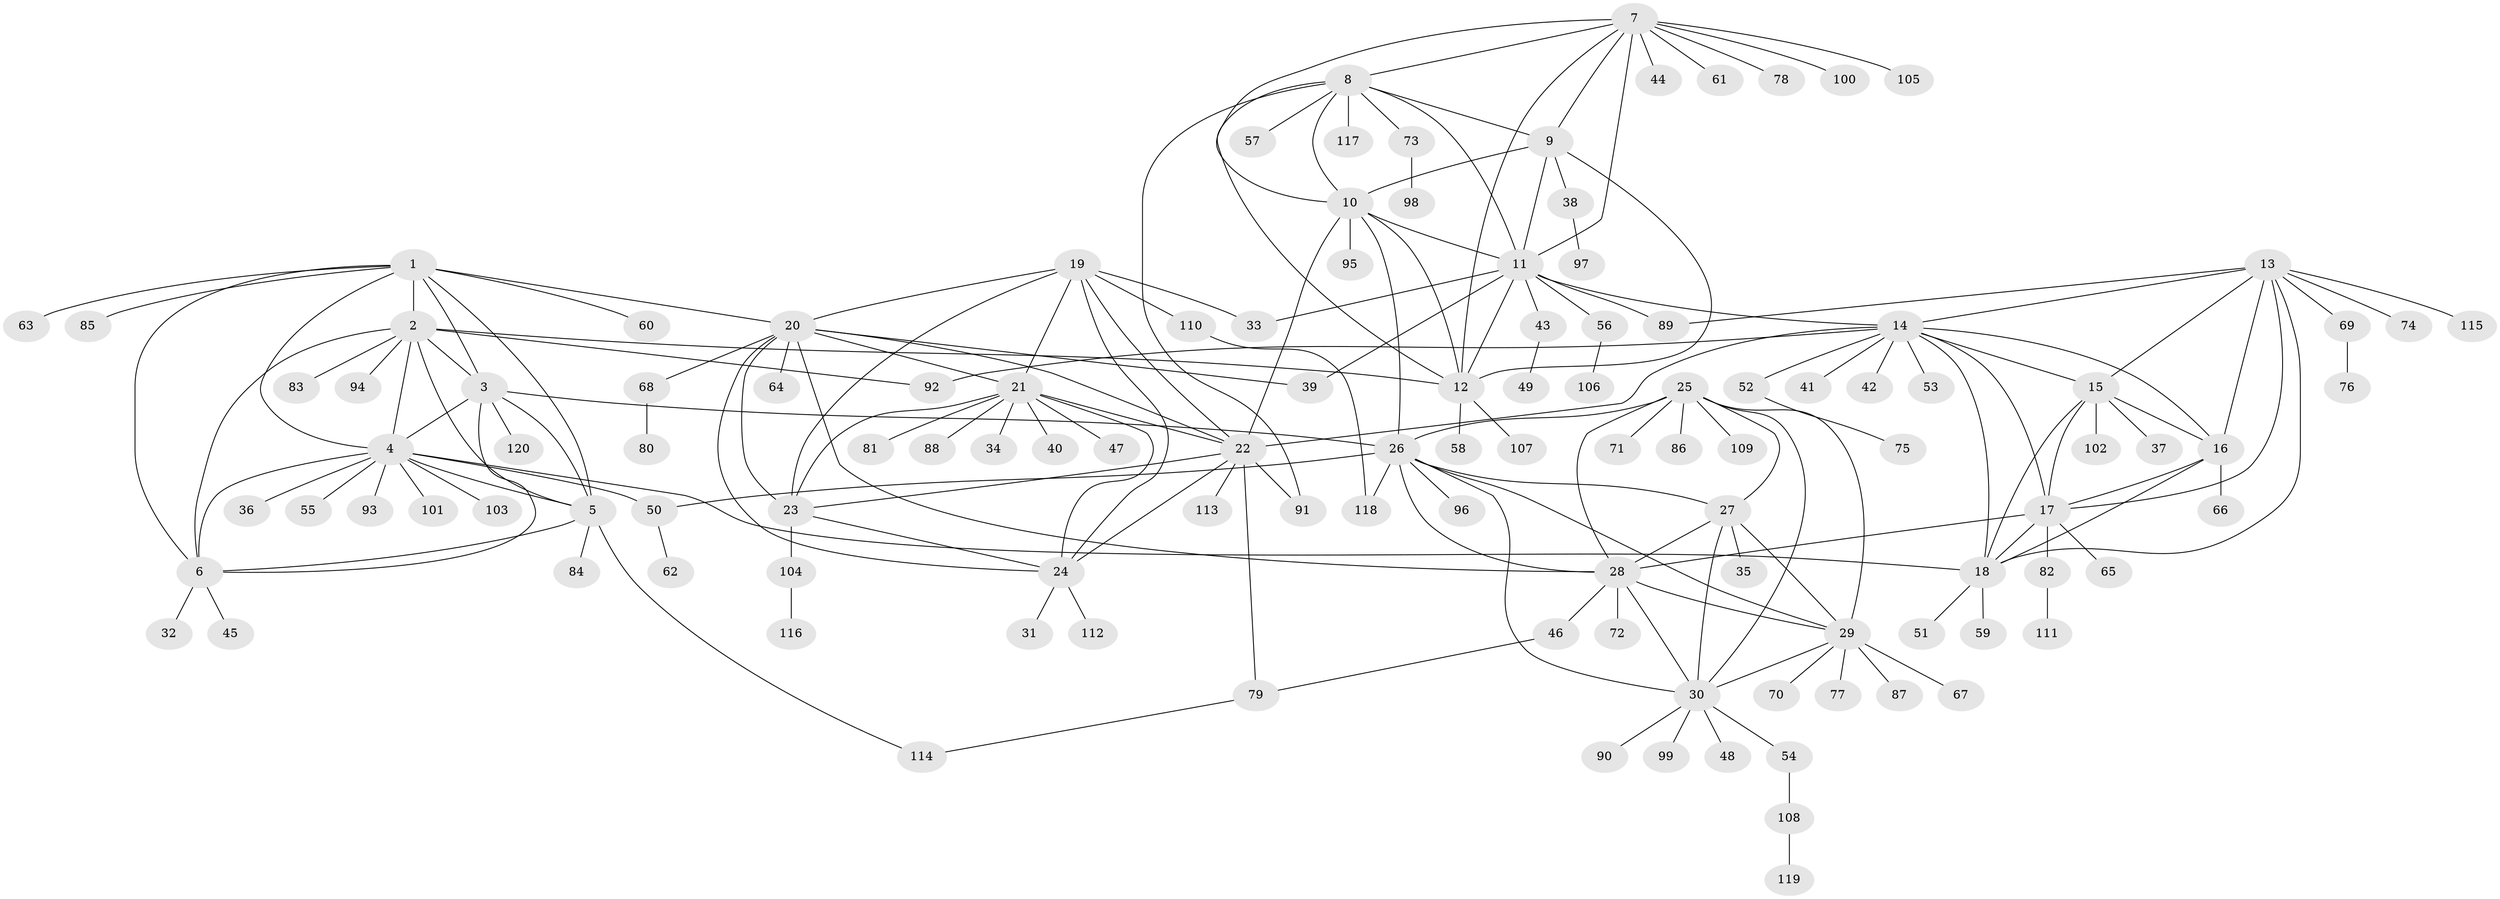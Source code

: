 // coarse degree distribution, {5: 0.03333333333333333, 4: 0.03333333333333333, 10: 0.03333333333333333, 1: 0.8, 9: 0.016666666666666666, 12: 0.03333333333333333, 2: 0.03333333333333333, 13: 0.016666666666666666}
// Generated by graph-tools (version 1.1) at 2025/57/03/04/25 21:57:14]
// undirected, 120 vertices, 184 edges
graph export_dot {
graph [start="1"]
  node [color=gray90,style=filled];
  1;
  2;
  3;
  4;
  5;
  6;
  7;
  8;
  9;
  10;
  11;
  12;
  13;
  14;
  15;
  16;
  17;
  18;
  19;
  20;
  21;
  22;
  23;
  24;
  25;
  26;
  27;
  28;
  29;
  30;
  31;
  32;
  33;
  34;
  35;
  36;
  37;
  38;
  39;
  40;
  41;
  42;
  43;
  44;
  45;
  46;
  47;
  48;
  49;
  50;
  51;
  52;
  53;
  54;
  55;
  56;
  57;
  58;
  59;
  60;
  61;
  62;
  63;
  64;
  65;
  66;
  67;
  68;
  69;
  70;
  71;
  72;
  73;
  74;
  75;
  76;
  77;
  78;
  79;
  80;
  81;
  82;
  83;
  84;
  85;
  86;
  87;
  88;
  89;
  90;
  91;
  92;
  93;
  94;
  95;
  96;
  97;
  98;
  99;
  100;
  101;
  102;
  103;
  104;
  105;
  106;
  107;
  108;
  109;
  110;
  111;
  112;
  113;
  114;
  115;
  116;
  117;
  118;
  119;
  120;
  1 -- 2;
  1 -- 3;
  1 -- 4;
  1 -- 5;
  1 -- 6;
  1 -- 20;
  1 -- 60;
  1 -- 63;
  1 -- 85;
  2 -- 3;
  2 -- 4;
  2 -- 5;
  2 -- 6;
  2 -- 12;
  2 -- 83;
  2 -- 92;
  2 -- 94;
  3 -- 4;
  3 -- 5;
  3 -- 6;
  3 -- 26;
  3 -- 120;
  4 -- 5;
  4 -- 6;
  4 -- 18;
  4 -- 36;
  4 -- 50;
  4 -- 55;
  4 -- 93;
  4 -- 101;
  4 -- 103;
  5 -- 6;
  5 -- 84;
  5 -- 114;
  6 -- 32;
  6 -- 45;
  7 -- 8;
  7 -- 9;
  7 -- 10;
  7 -- 11;
  7 -- 12;
  7 -- 44;
  7 -- 61;
  7 -- 78;
  7 -- 100;
  7 -- 105;
  8 -- 9;
  8 -- 10;
  8 -- 11;
  8 -- 12;
  8 -- 57;
  8 -- 73;
  8 -- 91;
  8 -- 117;
  9 -- 10;
  9 -- 11;
  9 -- 12;
  9 -- 38;
  10 -- 11;
  10 -- 12;
  10 -- 22;
  10 -- 26;
  10 -- 95;
  11 -- 12;
  11 -- 14;
  11 -- 33;
  11 -- 39;
  11 -- 43;
  11 -- 56;
  11 -- 89;
  12 -- 58;
  12 -- 107;
  13 -- 14;
  13 -- 15;
  13 -- 16;
  13 -- 17;
  13 -- 18;
  13 -- 69;
  13 -- 74;
  13 -- 89;
  13 -- 115;
  14 -- 15;
  14 -- 16;
  14 -- 17;
  14 -- 18;
  14 -- 22;
  14 -- 41;
  14 -- 42;
  14 -- 52;
  14 -- 53;
  14 -- 92;
  15 -- 16;
  15 -- 17;
  15 -- 18;
  15 -- 37;
  15 -- 102;
  16 -- 17;
  16 -- 18;
  16 -- 66;
  17 -- 18;
  17 -- 28;
  17 -- 65;
  17 -- 82;
  18 -- 51;
  18 -- 59;
  19 -- 20;
  19 -- 21;
  19 -- 22;
  19 -- 23;
  19 -- 24;
  19 -- 33;
  19 -- 110;
  20 -- 21;
  20 -- 22;
  20 -- 23;
  20 -- 24;
  20 -- 28;
  20 -- 39;
  20 -- 64;
  20 -- 68;
  21 -- 22;
  21 -- 23;
  21 -- 24;
  21 -- 34;
  21 -- 40;
  21 -- 47;
  21 -- 81;
  21 -- 88;
  22 -- 23;
  22 -- 24;
  22 -- 79;
  22 -- 91;
  22 -- 113;
  23 -- 24;
  23 -- 104;
  24 -- 31;
  24 -- 112;
  25 -- 26;
  25 -- 27;
  25 -- 28;
  25 -- 29;
  25 -- 30;
  25 -- 71;
  25 -- 86;
  25 -- 109;
  26 -- 27;
  26 -- 28;
  26 -- 29;
  26 -- 30;
  26 -- 50;
  26 -- 96;
  26 -- 118;
  27 -- 28;
  27 -- 29;
  27 -- 30;
  27 -- 35;
  28 -- 29;
  28 -- 30;
  28 -- 46;
  28 -- 72;
  29 -- 30;
  29 -- 67;
  29 -- 70;
  29 -- 77;
  29 -- 87;
  30 -- 48;
  30 -- 54;
  30 -- 90;
  30 -- 99;
  38 -- 97;
  43 -- 49;
  46 -- 79;
  50 -- 62;
  52 -- 75;
  54 -- 108;
  56 -- 106;
  68 -- 80;
  69 -- 76;
  73 -- 98;
  79 -- 114;
  82 -- 111;
  104 -- 116;
  108 -- 119;
  110 -- 118;
}
